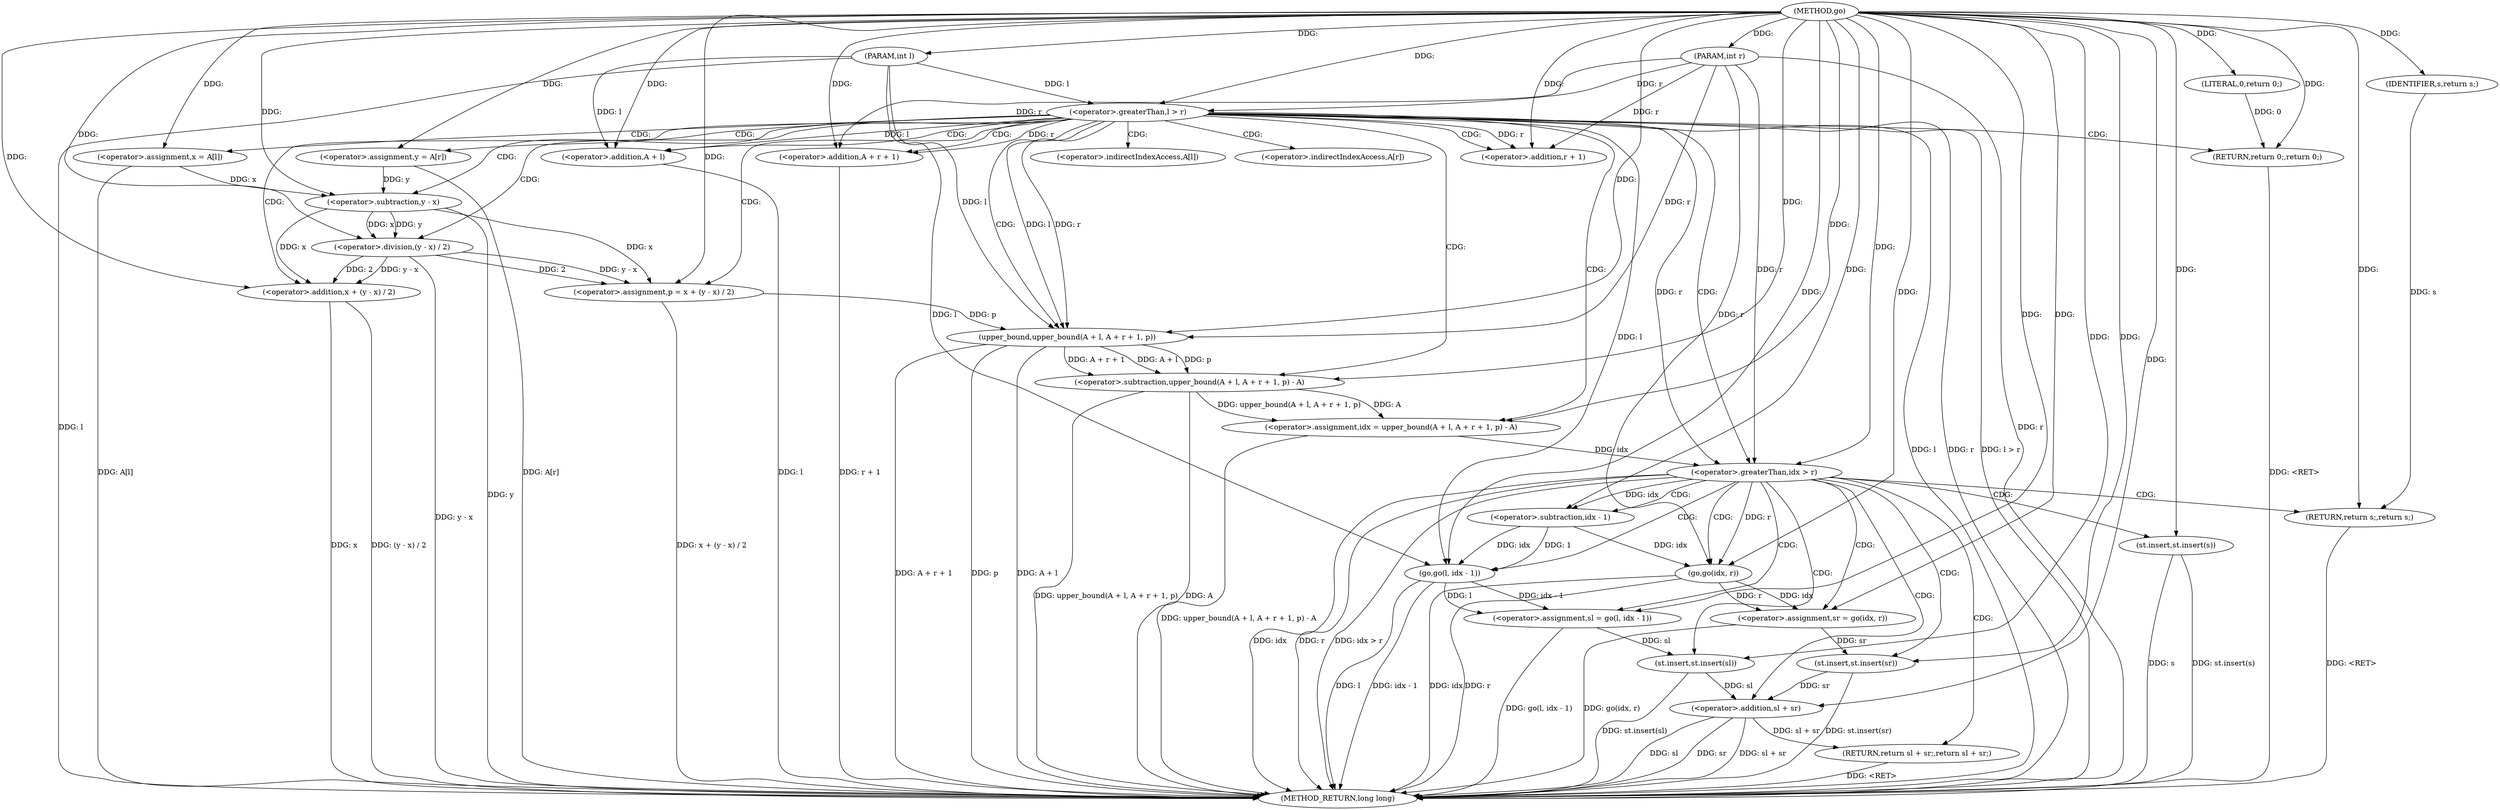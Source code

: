 digraph "go" {  
"1000205" [label = "(METHOD,go)" ]
"1000283" [label = "(METHOD_RETURN,long long)" ]
"1000206" [label = "(PARAM,int l)" ]
"1000207" [label = "(PARAM,int r)" ]
"1000216" [label = "(<operator>.assignment,x = A[l])" ]
"1000222" [label = "(<operator>.assignment,y = A[r])" ]
"1000228" [label = "(<operator>.assignment,p = x + (y - x) / 2)" ]
"1000238" [label = "(<operator>.assignment,idx = upper_bound(A + l, A + r + 1, p) - A)" ]
"1000262" [label = "(<operator>.assignment,sl = go(l, idx - 1))" ]
"1000270" [label = "(<operator>.assignment,sr = go(idx, r))" ]
"1000275" [label = "(st.insert,st.insert(sl))" ]
"1000277" [label = "(st.insert,st.insert(sr))" ]
"1000279" [label = "(RETURN,return sl + sr;,return sl + sr;)" ]
"1000210" [label = "(<operator>.greaterThan,l > r)" ]
"1000213" [label = "(RETURN,return 0;,return 0;)" ]
"1000253" [label = "(<operator>.greaterThan,idx > r)" ]
"1000280" [label = "(<operator>.addition,sl + sr)" ]
"1000214" [label = "(LITERAL,0,return 0;)" ]
"1000230" [label = "(<operator>.addition,x + (y - x) / 2)" ]
"1000240" [label = "(<operator>.subtraction,upper_bound(A + l, A + r + 1, p) - A)" ]
"1000257" [label = "(st.insert,st.insert(s))" ]
"1000259" [label = "(RETURN,return s;,return s;)" ]
"1000264" [label = "(go,go(l, idx - 1))" ]
"1000272" [label = "(go,go(idx, r))" ]
"1000232" [label = "(<operator>.division,(y - x) / 2)" ]
"1000241" [label = "(upper_bound,upper_bound(A + l, A + r + 1, p))" ]
"1000260" [label = "(IDENTIFIER,s,return s;)" ]
"1000266" [label = "(<operator>.subtraction,idx - 1)" ]
"1000233" [label = "(<operator>.subtraction,y - x)" ]
"1000242" [label = "(<operator>.addition,A + l)" ]
"1000245" [label = "(<operator>.addition,A + r + 1)" ]
"1000247" [label = "(<operator>.addition,r + 1)" ]
"1000218" [label = "(<operator>.indirectIndexAccess,A[l])" ]
"1000224" [label = "(<operator>.indirectIndexAccess,A[r])" ]
  "1000213" -> "1000283"  [ label = "DDG: <RET>"] 
  "1000206" -> "1000283"  [ label = "DDG: l"] 
  "1000207" -> "1000283"  [ label = "DDG: r"] 
  "1000210" -> "1000283"  [ label = "DDG: l"] 
  "1000210" -> "1000283"  [ label = "DDG: r"] 
  "1000210" -> "1000283"  [ label = "DDG: l > r"] 
  "1000216" -> "1000283"  [ label = "DDG: A[l]"] 
  "1000222" -> "1000283"  [ label = "DDG: A[r]"] 
  "1000230" -> "1000283"  [ label = "DDG: x"] 
  "1000233" -> "1000283"  [ label = "DDG: y"] 
  "1000232" -> "1000283"  [ label = "DDG: y - x"] 
  "1000230" -> "1000283"  [ label = "DDG: (y - x) / 2"] 
  "1000228" -> "1000283"  [ label = "DDG: x + (y - x) / 2"] 
  "1000242" -> "1000283"  [ label = "DDG: l"] 
  "1000241" -> "1000283"  [ label = "DDG: A + l"] 
  "1000245" -> "1000283"  [ label = "DDG: r + 1"] 
  "1000241" -> "1000283"  [ label = "DDG: A + r + 1"] 
  "1000241" -> "1000283"  [ label = "DDG: p"] 
  "1000240" -> "1000283"  [ label = "DDG: upper_bound(A + l, A + r + 1, p)"] 
  "1000240" -> "1000283"  [ label = "DDG: A"] 
  "1000238" -> "1000283"  [ label = "DDG: upper_bound(A + l, A + r + 1, p) - A"] 
  "1000253" -> "1000283"  [ label = "DDG: idx"] 
  "1000253" -> "1000283"  [ label = "DDG: r"] 
  "1000253" -> "1000283"  [ label = "DDG: idx > r"] 
  "1000264" -> "1000283"  [ label = "DDG: l"] 
  "1000264" -> "1000283"  [ label = "DDG: idx - 1"] 
  "1000262" -> "1000283"  [ label = "DDG: go(l, idx - 1)"] 
  "1000272" -> "1000283"  [ label = "DDG: idx"] 
  "1000272" -> "1000283"  [ label = "DDG: r"] 
  "1000270" -> "1000283"  [ label = "DDG: go(idx, r)"] 
  "1000275" -> "1000283"  [ label = "DDG: st.insert(sl)"] 
  "1000277" -> "1000283"  [ label = "DDG: st.insert(sr)"] 
  "1000280" -> "1000283"  [ label = "DDG: sl"] 
  "1000280" -> "1000283"  [ label = "DDG: sr"] 
  "1000280" -> "1000283"  [ label = "DDG: sl + sr"] 
  "1000257" -> "1000283"  [ label = "DDG: st.insert(s)"] 
  "1000279" -> "1000283"  [ label = "DDG: <RET>"] 
  "1000259" -> "1000283"  [ label = "DDG: <RET>"] 
  "1000257" -> "1000283"  [ label = "DDG: s"] 
  "1000205" -> "1000206"  [ label = "DDG: "] 
  "1000205" -> "1000207"  [ label = "DDG: "] 
  "1000233" -> "1000228"  [ label = "DDG: x"] 
  "1000205" -> "1000228"  [ label = "DDG: "] 
  "1000232" -> "1000228"  [ label = "DDG: 2"] 
  "1000232" -> "1000228"  [ label = "DDG: y - x"] 
  "1000240" -> "1000238"  [ label = "DDG: upper_bound(A + l, A + r + 1, p)"] 
  "1000240" -> "1000238"  [ label = "DDG: A"] 
  "1000264" -> "1000262"  [ label = "DDG: l"] 
  "1000264" -> "1000262"  [ label = "DDG: idx - 1"] 
  "1000272" -> "1000270"  [ label = "DDG: idx"] 
  "1000272" -> "1000270"  [ label = "DDG: r"] 
  "1000280" -> "1000279"  [ label = "DDG: sl + sr"] 
  "1000214" -> "1000213"  [ label = "DDG: 0"] 
  "1000205" -> "1000213"  [ label = "DDG: "] 
  "1000205" -> "1000216"  [ label = "DDG: "] 
  "1000205" -> "1000222"  [ label = "DDG: "] 
  "1000205" -> "1000238"  [ label = "DDG: "] 
  "1000205" -> "1000262"  [ label = "DDG: "] 
  "1000205" -> "1000270"  [ label = "DDG: "] 
  "1000262" -> "1000275"  [ label = "DDG: sl"] 
  "1000205" -> "1000275"  [ label = "DDG: "] 
  "1000270" -> "1000277"  [ label = "DDG: sr"] 
  "1000205" -> "1000277"  [ label = "DDG: "] 
  "1000277" -> "1000280"  [ label = "DDG: sr"] 
  "1000205" -> "1000280"  [ label = "DDG: "] 
  "1000275" -> "1000280"  [ label = "DDG: sl"] 
  "1000206" -> "1000210"  [ label = "DDG: l"] 
  "1000205" -> "1000210"  [ label = "DDG: "] 
  "1000207" -> "1000210"  [ label = "DDG: r"] 
  "1000205" -> "1000214"  [ label = "DDG: "] 
  "1000233" -> "1000230"  [ label = "DDG: x"] 
  "1000205" -> "1000230"  [ label = "DDG: "] 
  "1000232" -> "1000230"  [ label = "DDG: 2"] 
  "1000232" -> "1000230"  [ label = "DDG: y - x"] 
  "1000241" -> "1000240"  [ label = "DDG: A + r + 1"] 
  "1000241" -> "1000240"  [ label = "DDG: A + l"] 
  "1000241" -> "1000240"  [ label = "DDG: p"] 
  "1000205" -> "1000240"  [ label = "DDG: "] 
  "1000238" -> "1000253"  [ label = "DDG: idx"] 
  "1000205" -> "1000253"  [ label = "DDG: "] 
  "1000207" -> "1000253"  [ label = "DDG: r"] 
  "1000210" -> "1000253"  [ label = "DDG: r"] 
  "1000260" -> "1000259"  [ label = "DDG: s"] 
  "1000205" -> "1000259"  [ label = "DDG: "] 
  "1000206" -> "1000264"  [ label = "DDG: l"] 
  "1000205" -> "1000264"  [ label = "DDG: "] 
  "1000210" -> "1000264"  [ label = "DDG: l"] 
  "1000266" -> "1000264"  [ label = "DDG: idx"] 
  "1000266" -> "1000264"  [ label = "DDG: 1"] 
  "1000266" -> "1000272"  [ label = "DDG: idx"] 
  "1000205" -> "1000272"  [ label = "DDG: "] 
  "1000253" -> "1000272"  [ label = "DDG: r"] 
  "1000207" -> "1000272"  [ label = "DDG: r"] 
  "1000233" -> "1000232"  [ label = "DDG: x"] 
  "1000233" -> "1000232"  [ label = "DDG: y"] 
  "1000205" -> "1000232"  [ label = "DDG: "] 
  "1000205" -> "1000241"  [ label = "DDG: "] 
  "1000210" -> "1000241"  [ label = "DDG: l"] 
  "1000206" -> "1000241"  [ label = "DDG: l"] 
  "1000210" -> "1000241"  [ label = "DDG: r"] 
  "1000207" -> "1000241"  [ label = "DDG: r"] 
  "1000228" -> "1000241"  [ label = "DDG: p"] 
  "1000205" -> "1000257"  [ label = "DDG: "] 
  "1000205" -> "1000260"  [ label = "DDG: "] 
  "1000253" -> "1000266"  [ label = "DDG: idx"] 
  "1000205" -> "1000266"  [ label = "DDG: "] 
  "1000222" -> "1000233"  [ label = "DDG: y"] 
  "1000205" -> "1000233"  [ label = "DDG: "] 
  "1000216" -> "1000233"  [ label = "DDG: x"] 
  "1000205" -> "1000242"  [ label = "DDG: "] 
  "1000210" -> "1000242"  [ label = "DDG: l"] 
  "1000206" -> "1000242"  [ label = "DDG: l"] 
  "1000205" -> "1000245"  [ label = "DDG: "] 
  "1000210" -> "1000245"  [ label = "DDG: r"] 
  "1000207" -> "1000245"  [ label = "DDG: r"] 
  "1000210" -> "1000247"  [ label = "DDG: r"] 
  "1000207" -> "1000247"  [ label = "DDG: r"] 
  "1000205" -> "1000247"  [ label = "DDG: "] 
  "1000210" -> "1000247"  [ label = "CDG: "] 
  "1000210" -> "1000238"  [ label = "CDG: "] 
  "1000210" -> "1000233"  [ label = "CDG: "] 
  "1000210" -> "1000213"  [ label = "CDG: "] 
  "1000210" -> "1000230"  [ label = "CDG: "] 
  "1000210" -> "1000216"  [ label = "CDG: "] 
  "1000210" -> "1000222"  [ label = "CDG: "] 
  "1000210" -> "1000253"  [ label = "CDG: "] 
  "1000210" -> "1000242"  [ label = "CDG: "] 
  "1000210" -> "1000218"  [ label = "CDG: "] 
  "1000210" -> "1000224"  [ label = "CDG: "] 
  "1000210" -> "1000241"  [ label = "CDG: "] 
  "1000210" -> "1000240"  [ label = "CDG: "] 
  "1000210" -> "1000245"  [ label = "CDG: "] 
  "1000210" -> "1000232"  [ label = "CDG: "] 
  "1000210" -> "1000228"  [ label = "CDG: "] 
  "1000253" -> "1000277"  [ label = "CDG: "] 
  "1000253" -> "1000259"  [ label = "CDG: "] 
  "1000253" -> "1000266"  [ label = "CDG: "] 
  "1000253" -> "1000262"  [ label = "CDG: "] 
  "1000253" -> "1000272"  [ label = "CDG: "] 
  "1000253" -> "1000280"  [ label = "CDG: "] 
  "1000253" -> "1000257"  [ label = "CDG: "] 
  "1000253" -> "1000264"  [ label = "CDG: "] 
  "1000253" -> "1000270"  [ label = "CDG: "] 
  "1000253" -> "1000279"  [ label = "CDG: "] 
  "1000253" -> "1000275"  [ label = "CDG: "] 
}
